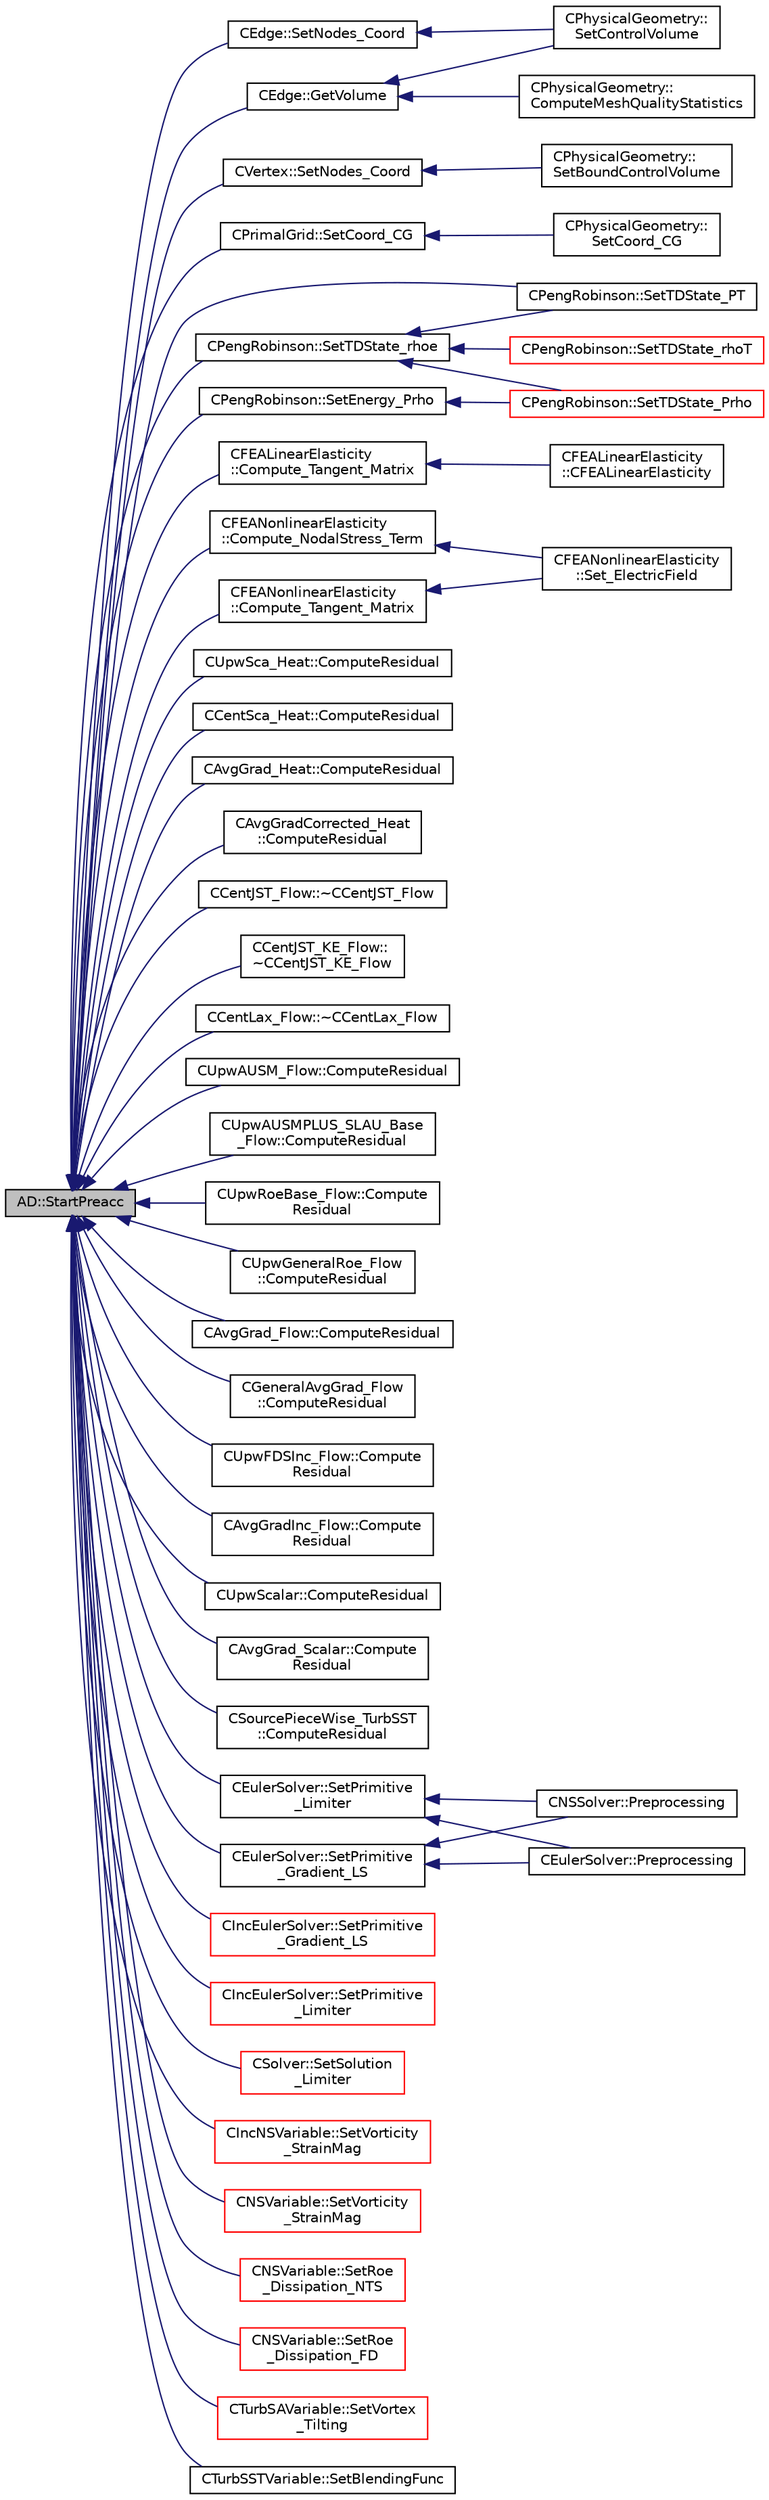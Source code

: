 digraph "AD::StartPreacc"
{
  edge [fontname="Helvetica",fontsize="10",labelfontname="Helvetica",labelfontsize="10"];
  node [fontname="Helvetica",fontsize="10",shape=record];
  rankdir="LR";
  Node423 [label="AD::StartPreacc",height=0.2,width=0.4,color="black", fillcolor="grey75", style="filled", fontcolor="black"];
  Node423 -> Node424 [dir="back",color="midnightblue",fontsize="10",style="solid",fontname="Helvetica"];
  Node424 [label="CEdge::GetVolume",height=0.2,width=0.4,color="black", fillcolor="white", style="filled",URL="$class_c_edge.html#aeb9b3fb0b0d15d47bc030e2180aee715",tooltip="Compute Volume associated to each edge. "];
  Node424 -> Node425 [dir="back",color="midnightblue",fontsize="10",style="solid",fontname="Helvetica"];
  Node425 [label="CPhysicalGeometry::\lSetControlVolume",height=0.2,width=0.4,color="black", fillcolor="white", style="filled",URL="$class_c_physical_geometry.html#a8d8c95d00048bdbdcde83e0b318e7b01",tooltip="Set the edge structure of the control volume. "];
  Node424 -> Node426 [dir="back",color="midnightblue",fontsize="10",style="solid",fontname="Helvetica"];
  Node426 [label="CPhysicalGeometry::\lComputeMeshQualityStatistics",height=0.2,width=0.4,color="black", fillcolor="white", style="filled",URL="$class_c_physical_geometry.html#a7766e59123964eb4072a7a4b352c1260",tooltip="Compute 3 grid quality metrics: orthogonality angle, dual cell aspect ratio, and dual cell volume rat..."];
  Node423 -> Node427 [dir="back",color="midnightblue",fontsize="10",style="solid",fontname="Helvetica"];
  Node427 [label="CEdge::SetNodes_Coord",height=0.2,width=0.4,color="black", fillcolor="white", style="filled",URL="$class_c_edge.html#a27a67ee5cafd2eca94caa553601969d6",tooltip="Set the face that correspond to an edge. "];
  Node427 -> Node425 [dir="back",color="midnightblue",fontsize="10",style="solid",fontname="Helvetica"];
  Node423 -> Node428 [dir="back",color="midnightblue",fontsize="10",style="solid",fontname="Helvetica"];
  Node428 [label="CVertex::SetNodes_Coord",height=0.2,width=0.4,color="black", fillcolor="white", style="filled",URL="$class_c_vertex.html#a58a814bc66e29a6e703f35b687bdc0d2",tooltip="Set the face that correspond to a vertex. "];
  Node428 -> Node429 [dir="back",color="midnightblue",fontsize="10",style="solid",fontname="Helvetica"];
  Node429 [label="CPhysicalGeometry::\lSetBoundControlVolume",height=0.2,width=0.4,color="black", fillcolor="white", style="filled",URL="$class_c_physical_geometry.html#a1d9a41135773efb3dbc1c8ba18752ea3",tooltip="Set boundary vertex structure of the control volume. "];
  Node423 -> Node430 [dir="back",color="midnightblue",fontsize="10",style="solid",fontname="Helvetica"];
  Node430 [label="CPrimalGrid::SetCoord_CG",height=0.2,width=0.4,color="black", fillcolor="white", style="filled",URL="$class_c_primal_grid.html#a9260a73f9354e77125fb9c3e40489498",tooltip="Set the center of gravity of an element (including edges). "];
  Node430 -> Node431 [dir="back",color="midnightblue",fontsize="10",style="solid",fontname="Helvetica"];
  Node431 [label="CPhysicalGeometry::\lSetCoord_CG",height=0.2,width=0.4,color="black", fillcolor="white", style="filled",URL="$class_c_physical_geometry.html#aee78e23035731a714dda6a73e6de8838",tooltip="Set the center of gravity of the face, elements and edges. "];
  Node423 -> Node432 [dir="back",color="midnightblue",fontsize="10",style="solid",fontname="Helvetica"];
  Node432 [label="CPengRobinson::SetTDState_rhoe",height=0.2,width=0.4,color="black", fillcolor="white", style="filled",URL="$class_c_peng_robinson.html#ad60cc31bcf027bd7a6b05eccc1f0a39d",tooltip="Set the Dimensionless State using Density and Internal Energy. "];
  Node432 -> Node433 [dir="back",color="midnightblue",fontsize="10",style="solid",fontname="Helvetica"];
  Node433 [label="CPengRobinson::SetTDState_PT",height=0.2,width=0.4,color="black", fillcolor="white", style="filled",URL="$class_c_peng_robinson.html#ac77c4d5be02c8570d16dfbbd784e0c25",tooltip="Set the Dimensionless State using Pressure and Temperature. "];
  Node432 -> Node434 [dir="back",color="midnightblue",fontsize="10",style="solid",fontname="Helvetica"];
  Node434 [label="CPengRobinson::SetTDState_Prho",height=0.2,width=0.4,color="red", fillcolor="white", style="filled",URL="$class_c_peng_robinson.html#a2602dafa1217b418d81325463a772c6c",tooltip="Set the Dimensionless State using Pressure and Density. "];
  Node432 -> Node436 [dir="back",color="midnightblue",fontsize="10",style="solid",fontname="Helvetica"];
  Node436 [label="CPengRobinson::SetTDState_rhoT",height=0.2,width=0.4,color="red", fillcolor="white", style="filled",URL="$class_c_peng_robinson.html#a3fedc611a71c50410d76b21e27b65830",tooltip="virtual member that would be different for each gas model implemented "];
  Node423 -> Node433 [dir="back",color="midnightblue",fontsize="10",style="solid",fontname="Helvetica"];
  Node423 -> Node439 [dir="back",color="midnightblue",fontsize="10",style="solid",fontname="Helvetica"];
  Node439 [label="CPengRobinson::SetEnergy_Prho",height=0.2,width=0.4,color="black", fillcolor="white", style="filled",URL="$class_c_peng_robinson.html#a0eaf11cf41219f5dfb35a4c8ff79a773",tooltip="Set the Dimensionless Energy using Pressure and Density. "];
  Node439 -> Node434 [dir="back",color="midnightblue",fontsize="10",style="solid",fontname="Helvetica"];
  Node423 -> Node440 [dir="back",color="midnightblue",fontsize="10",style="solid",fontname="Helvetica"];
  Node440 [label="CFEALinearElasticity\l::Compute_Tangent_Matrix",height=0.2,width=0.4,color="black", fillcolor="white", style="filled",URL="$class_c_f_e_a_linear_elasticity.html#af3fc69e4a168dab7498e4ec0e2ddcb94",tooltip="Build the tangent stiffness matrix of an element. "];
  Node440 -> Node441 [dir="back",color="midnightblue",fontsize="10",style="solid",fontname="Helvetica"];
  Node441 [label="CFEALinearElasticity\l::CFEALinearElasticity",height=0.2,width=0.4,color="black", fillcolor="white", style="filled",URL="$class_c_f_e_a_linear_elasticity.html#afc4e93c9775f406d2d42de15d96a5ab6",tooltip="Default constructor, protected to avoid instantiation without arguments. "];
  Node423 -> Node442 [dir="back",color="midnightblue",fontsize="10",style="solid",fontname="Helvetica"];
  Node442 [label="CFEANonlinearElasticity\l::Compute_Tangent_Matrix",height=0.2,width=0.4,color="black", fillcolor="white", style="filled",URL="$class_c_f_e_a_nonlinear_elasticity.html#aa3c19d9fd3b94bd3f56dfdbd2092ea30",tooltip="Build the tangent stiffness matrix of an element. "];
  Node442 -> Node443 [dir="back",color="midnightblue",fontsize="10",style="solid",fontname="Helvetica"];
  Node443 [label="CFEANonlinearElasticity\l::Set_ElectricField",height=0.2,width=0.4,color="black", fillcolor="white", style="filled",URL="$class_c_f_e_a_nonlinear_elasticity.html#a96b3b63c3a15e622116f747c6a03ab89",tooltip="Set element electric field. "];
  Node423 -> Node444 [dir="back",color="midnightblue",fontsize="10",style="solid",fontname="Helvetica"];
  Node444 [label="CFEANonlinearElasticity\l::Compute_NodalStress_Term",height=0.2,width=0.4,color="black", fillcolor="white", style="filled",URL="$class_c_f_e_a_nonlinear_elasticity.html#a2b9889b9b500f66aab3183221434c87d",tooltip="Compute the nodal stress terms for an element. "];
  Node444 -> Node443 [dir="back",color="midnightblue",fontsize="10",style="solid",fontname="Helvetica"];
  Node423 -> Node445 [dir="back",color="midnightblue",fontsize="10",style="solid",fontname="Helvetica"];
  Node445 [label="CUpwSca_Heat::ComputeResidual",height=0.2,width=0.4,color="black", fillcolor="white", style="filled",URL="$class_c_upw_sca___heat.html#a005d0dd8e6ef2b8f07b403f00f6cfedf",tooltip="Compute the scalar upwind flux between two nodes i and j. "];
  Node423 -> Node446 [dir="back",color="midnightblue",fontsize="10",style="solid",fontname="Helvetica"];
  Node446 [label="CCentSca_Heat::ComputeResidual",height=0.2,width=0.4,color="black", fillcolor="white", style="filled",URL="$class_c_cent_sca___heat.html#ab2dfa7a70d50071dc65816f27505e3ce",tooltip="Compute the flow residual using a JST method. "];
  Node423 -> Node447 [dir="back",color="midnightblue",fontsize="10",style="solid",fontname="Helvetica"];
  Node447 [label="CAvgGrad_Heat::ComputeResidual",height=0.2,width=0.4,color="black", fillcolor="white", style="filled",URL="$class_c_avg_grad___heat.html#ac09d6eafa2e05647ae4ca36abe51e1b4",tooltip="Compute the viscous heat residual using an average of gradients with correction. "];
  Node423 -> Node448 [dir="back",color="midnightblue",fontsize="10",style="solid",fontname="Helvetica"];
  Node448 [label="CAvgGradCorrected_Heat\l::ComputeResidual",height=0.2,width=0.4,color="black", fillcolor="white", style="filled",URL="$class_c_avg_grad_corrected___heat.html#a42cdfe8ad1f2e1fce95dadd214c6fe62",tooltip="Compute the viscous heat residual using an average of gradients with correction. "];
  Node423 -> Node449 [dir="back",color="midnightblue",fontsize="10",style="solid",fontname="Helvetica"];
  Node449 [label="CCentJST_Flow::~CCentJST_Flow",height=0.2,width=0.4,color="black", fillcolor="white", style="filled",URL="$class_c_cent_j_s_t___flow.html#ab02f2e5d58db6592b705025552065dc6",tooltip="Destructor of the class. "];
  Node423 -> Node450 [dir="back",color="midnightblue",fontsize="10",style="solid",fontname="Helvetica"];
  Node450 [label="CCentJST_KE_Flow::\l~CCentJST_KE_Flow",height=0.2,width=0.4,color="black", fillcolor="white", style="filled",URL="$class_c_cent_j_s_t___k_e___flow.html#ade3eb3c6d4e225dce9ed726fa60bd4c7",tooltip="Destructor of the class. "];
  Node423 -> Node451 [dir="back",color="midnightblue",fontsize="10",style="solid",fontname="Helvetica"];
  Node451 [label="CCentLax_Flow::~CCentLax_Flow",height=0.2,width=0.4,color="black", fillcolor="white", style="filled",URL="$class_c_cent_lax___flow.html#a0fb011aabf18053af859eac51cfaeddc",tooltip="Destructor of the class. "];
  Node423 -> Node452 [dir="back",color="midnightblue",fontsize="10",style="solid",fontname="Helvetica"];
  Node452 [label="CUpwAUSM_Flow::ComputeResidual",height=0.2,width=0.4,color="black", fillcolor="white", style="filled",URL="$class_c_upw_a_u_s_m___flow.html#a9c1945f5d13295b5d887fb1ba3b553b4",tooltip="Compute the Roe&#39;s flux between two nodes i and j. "];
  Node423 -> Node453 [dir="back",color="midnightblue",fontsize="10",style="solid",fontname="Helvetica"];
  Node453 [label="CUpwAUSMPLUS_SLAU_Base\l_Flow::ComputeResidual",height=0.2,width=0.4,color="black", fillcolor="white", style="filled",URL="$class_c_upw_a_u_s_m_p_l_u_s___s_l_a_u___base___flow.html#a67066d02de15ea3fb19170543956a31c",tooltip="Compute the AUSM+ and SLAU family of schemes. "];
  Node423 -> Node454 [dir="back",color="midnightblue",fontsize="10",style="solid",fontname="Helvetica"];
  Node454 [label="CUpwRoeBase_Flow::Compute\lResidual",height=0.2,width=0.4,color="black", fillcolor="white", style="filled",URL="$class_c_upw_roe_base___flow.html#ac4fcfe9dea7d4e5fc2d12fd5bb261ad4",tooltip="Compute the flux from node i to node j, part common to most Roe schemes. "];
  Node423 -> Node455 [dir="back",color="midnightblue",fontsize="10",style="solid",fontname="Helvetica"];
  Node455 [label="CUpwGeneralRoe_Flow\l::ComputeResidual",height=0.2,width=0.4,color="black", fillcolor="white", style="filled",URL="$class_c_upw_general_roe___flow.html#ac7f91b1543d87015361d69539cfecfe9",tooltip="Compute the Roe&#39;s flux between two nodes i and j. "];
  Node423 -> Node456 [dir="back",color="midnightblue",fontsize="10",style="solid",fontname="Helvetica"];
  Node456 [label="CAvgGrad_Flow::ComputeResidual",height=0.2,width=0.4,color="black", fillcolor="white", style="filled",URL="$class_c_avg_grad___flow.html#a1c12e066648de65a083bc9aea10df100",tooltip="Compute the viscous flow residual using an average of gradients. "];
  Node423 -> Node457 [dir="back",color="midnightblue",fontsize="10",style="solid",fontname="Helvetica"];
  Node457 [label="CGeneralAvgGrad_Flow\l::ComputeResidual",height=0.2,width=0.4,color="black", fillcolor="white", style="filled",URL="$class_c_general_avg_grad___flow.html#a5785be0eced1e0e614adec2cbe7a96d4",tooltip="Compute the viscous flow residual using an average of gradients. "];
  Node423 -> Node458 [dir="back",color="midnightblue",fontsize="10",style="solid",fontname="Helvetica"];
  Node458 [label="CUpwFDSInc_Flow::Compute\lResidual",height=0.2,width=0.4,color="black", fillcolor="white", style="filled",URL="$class_c_upw_f_d_s_inc___flow.html#a8f159a82f5e92e66790f3aac6a7cf0da",tooltip="Compute the upwind flux between two nodes i and j. "];
  Node423 -> Node459 [dir="back",color="midnightblue",fontsize="10",style="solid",fontname="Helvetica"];
  Node459 [label="CAvgGradInc_Flow::Compute\lResidual",height=0.2,width=0.4,color="black", fillcolor="white", style="filled",URL="$class_c_avg_grad_inc___flow.html#ae981da05c20e3b9426559e77fb10063b",tooltip="Compute the viscous flow residual using an average of gradients. "];
  Node423 -> Node460 [dir="back",color="midnightblue",fontsize="10",style="solid",fontname="Helvetica"];
  Node460 [label="CUpwScalar::ComputeResidual",height=0.2,width=0.4,color="black", fillcolor="white", style="filled",URL="$class_c_upw_scalar.html#a3fc303b7b5b997333bf8b77d841895af",tooltip="Compute the scalar upwind flux between two nodes i and j. "];
  Node423 -> Node461 [dir="back",color="midnightblue",fontsize="10",style="solid",fontname="Helvetica"];
  Node461 [label="CAvgGrad_Scalar::Compute\lResidual",height=0.2,width=0.4,color="black", fillcolor="white", style="filled",URL="$class_c_avg_grad___scalar.html#a56bf2a9661766c2674e63a36949e479a",tooltip="Compute the viscous residual using an average of gradients without correction. "];
  Node423 -> Node462 [dir="back",color="midnightblue",fontsize="10",style="solid",fontname="Helvetica"];
  Node462 [label="CSourcePieceWise_TurbSST\l::ComputeResidual",height=0.2,width=0.4,color="black", fillcolor="white", style="filled",URL="$class_c_source_piece_wise___turb_s_s_t.html#ada1b61faae3ed32e332cbe04c0c6f3dd",tooltip="Residual for source term integration. "];
  Node423 -> Node463 [dir="back",color="midnightblue",fontsize="10",style="solid",fontname="Helvetica"];
  Node463 [label="CEulerSolver::SetPrimitive\l_Gradient_LS",height=0.2,width=0.4,color="black", fillcolor="white", style="filled",URL="$class_c_euler_solver.html#a734d5bd064215fb722477f39993155d4",tooltip="Compute the gradient of the primitive variables using a Least-Squares method, and stores the result i..."];
  Node463 -> Node464 [dir="back",color="midnightblue",fontsize="10",style="solid",fontname="Helvetica"];
  Node464 [label="CEulerSolver::Preprocessing",height=0.2,width=0.4,color="black", fillcolor="white", style="filled",URL="$class_c_euler_solver.html#a8b89e1bfce33284c2d8f5f00f82f3f3f",tooltip="Compute primitive variables and their gradients. "];
  Node463 -> Node465 [dir="back",color="midnightblue",fontsize="10",style="solid",fontname="Helvetica"];
  Node465 [label="CNSSolver::Preprocessing",height=0.2,width=0.4,color="black", fillcolor="white", style="filled",URL="$class_c_n_s_solver.html#a028c83d18cf8520dff2f9628d8a04e4b",tooltip="Restart residual and compute gradients. "];
  Node423 -> Node466 [dir="back",color="midnightblue",fontsize="10",style="solid",fontname="Helvetica"];
  Node466 [label="CEulerSolver::SetPrimitive\l_Limiter",height=0.2,width=0.4,color="black", fillcolor="white", style="filled",URL="$class_c_euler_solver.html#a43004a7f0fad7a6d1f435144710bf13e",tooltip="Compute the limiter of the primitive variables. "];
  Node466 -> Node464 [dir="back",color="midnightblue",fontsize="10",style="solid",fontname="Helvetica"];
  Node466 -> Node465 [dir="back",color="midnightblue",fontsize="10",style="solid",fontname="Helvetica"];
  Node423 -> Node467 [dir="back",color="midnightblue",fontsize="10",style="solid",fontname="Helvetica"];
  Node467 [label="CIncEulerSolver::SetPrimitive\l_Gradient_LS",height=0.2,width=0.4,color="red", fillcolor="white", style="filled",URL="$class_c_inc_euler_solver.html#a3e3355cbeb9d265f4073cca113b9d46e",tooltip="Compute the gradient of the primitive variables using a Least-Squares method, and stores the result i..."];
  Node423 -> Node470 [dir="back",color="midnightblue",fontsize="10",style="solid",fontname="Helvetica"];
  Node470 [label="CIncEulerSolver::SetPrimitive\l_Limiter",height=0.2,width=0.4,color="red", fillcolor="white", style="filled",URL="$class_c_inc_euler_solver.html#a00bd56828c4e41ec3ff1e8753cb320ec",tooltip="Compute the limiter of the primitive variables. "];
  Node423 -> Node471 [dir="back",color="midnightblue",fontsize="10",style="solid",fontname="Helvetica"];
  Node471 [label="CSolver::SetSolution\l_Limiter",height=0.2,width=0.4,color="red", fillcolor="white", style="filled",URL="$class_c_solver.html#a641e9c59698ab9c7c2fb91107ad70d77",tooltip="Compute slope limiter. "];
  Node423 -> Node476 [dir="back",color="midnightblue",fontsize="10",style="solid",fontname="Helvetica"];
  Node476 [label="CIncNSVariable::SetVorticity\l_StrainMag",height=0.2,width=0.4,color="red", fillcolor="white", style="filled",URL="$class_c_inc_n_s_variable.html#ad45a5272c3758a4367693573abe96f8b",tooltip="Set the vorticity value. "];
  Node423 -> Node480 [dir="back",color="midnightblue",fontsize="10",style="solid",fontname="Helvetica"];
  Node480 [label="CNSVariable::SetVorticity\l_StrainMag",height=0.2,width=0.4,color="red", fillcolor="white", style="filled",URL="$class_c_n_s_variable.html#a8b2ca31cbd956cd92e02e9ebc08556d3",tooltip="Set the vorticity value. "];
  Node423 -> Node485 [dir="back",color="midnightblue",fontsize="10",style="solid",fontname="Helvetica"];
  Node485 [label="CNSVariable::SetRoe\l_Dissipation_NTS",height=0.2,width=0.4,color="red", fillcolor="white", style="filled",URL="$class_c_n_s_variable.html#ae8391103a386186f112deaa91e04cee7",tooltip="Set the new solution for Roe Dissipation. "];
  Node423 -> Node487 [dir="back",color="midnightblue",fontsize="10",style="solid",fontname="Helvetica"];
  Node487 [label="CNSVariable::SetRoe\l_Dissipation_FD",height=0.2,width=0.4,color="red", fillcolor="white", style="filled",URL="$class_c_n_s_variable.html#a71e190265f85ef8f0cb414275dba59f7",tooltip="Set the new solution for Roe Dissipation. "];
  Node423 -> Node488 [dir="back",color="midnightblue",fontsize="10",style="solid",fontname="Helvetica"];
  Node488 [label="CTurbSAVariable::SetVortex\l_Tilting",height=0.2,width=0.4,color="red", fillcolor="white", style="filled",URL="$class_c_turb_s_a_variable.html#a3de0899a1b7bc1a18d648186015d1cbd",tooltip="Set the vortex tilting measure for computation of the EDDES length scale. "];
  Node423 -> Node490 [dir="back",color="midnightblue",fontsize="10",style="solid",fontname="Helvetica"];
  Node490 [label="CTurbSSTVariable::SetBlendingFunc",height=0.2,width=0.4,color="black", fillcolor="white", style="filled",URL="$class_c_turb_s_s_t_variable.html#a682a993d479546b3a8a12bff632fbeba",tooltip="Set the blending function for the blending of k-w and k-eps. "];
}

